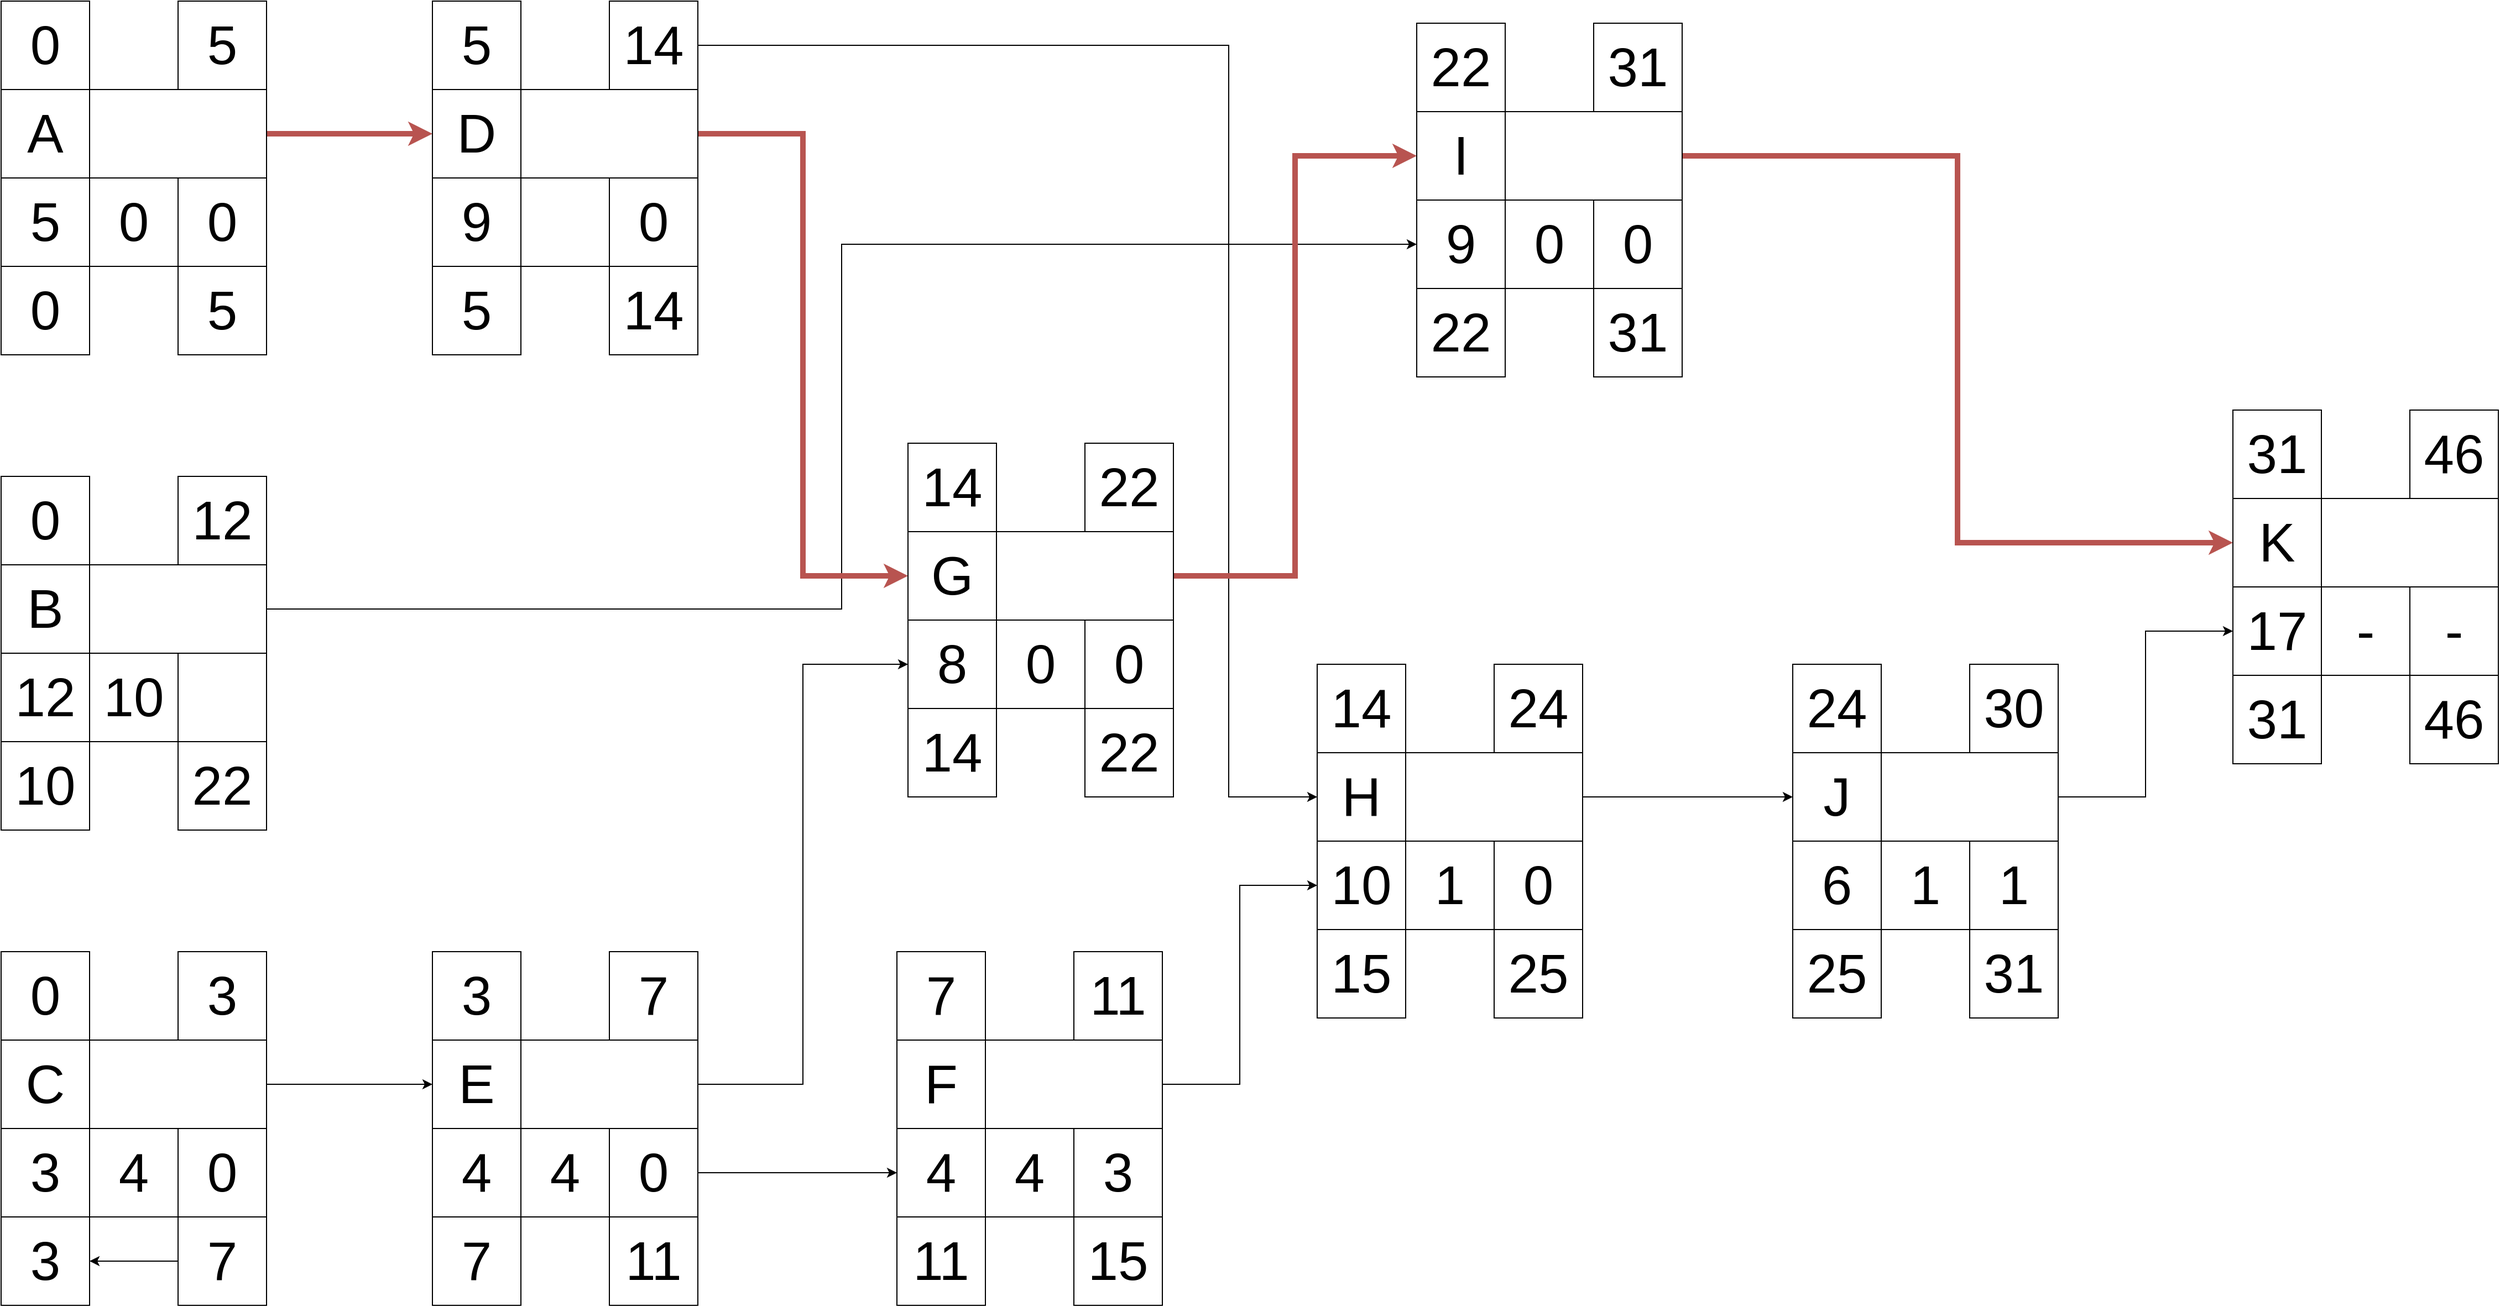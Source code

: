 <mxfile version="21.6.5" type="github">
  <diagram name="Seite-1" id="MTelYslC9tvMM5cR7A6c">
    <mxGraphModel dx="2868" dy="1884" grid="1" gridSize="10" guides="1" tooltips="1" connect="1" arrows="1" fold="1" page="1" pageScale="1" pageWidth="827" pageHeight="1169" math="0" shadow="0">
      <root>
        <mxCell id="0" />
        <mxCell id="1" parent="0" />
        <mxCell id="zAW8dGN2lJ-clcFLrGdg-1" value="5" style="whiteSpace=wrap;html=1;aspect=fixed;fontSize=49;" vertex="1" parent="1">
          <mxGeometry x="50" y="220" width="80" height="80" as="geometry" />
        </mxCell>
        <mxCell id="zAW8dGN2lJ-clcFLrGdg-2" value="0" style="whiteSpace=wrap;html=1;aspect=fixed;fontSize=49;" vertex="1" parent="1">
          <mxGeometry x="130" y="220" width="80" height="80" as="geometry" />
        </mxCell>
        <mxCell id="zAW8dGN2lJ-clcFLrGdg-3" value="0" style="whiteSpace=wrap;html=1;aspect=fixed;fontSize=49;" vertex="1" parent="1">
          <mxGeometry x="50" y="300" width="80" height="80" as="geometry" />
        </mxCell>
        <mxCell id="zAW8dGN2lJ-clcFLrGdg-4" value="0" style="whiteSpace=wrap;html=1;aspect=fixed;fontSize=49;" vertex="1" parent="1">
          <mxGeometry x="210" y="220" width="80" height="80" as="geometry" />
        </mxCell>
        <mxCell id="zAW8dGN2lJ-clcFLrGdg-5" value="5" style="whiteSpace=wrap;html=1;aspect=fixed;fontSize=49;" vertex="1" parent="1">
          <mxGeometry x="210" y="300" width="80" height="80" as="geometry" />
        </mxCell>
        <mxCell id="zAW8dGN2lJ-clcFLrGdg-100" style="edgeStyle=orthogonalEdgeStyle;rounded=0;orthogonalLoop=1;jettySize=auto;html=1;exitX=1;exitY=0.5;exitDx=0;exitDy=0;entryX=0;entryY=0.5;entryDx=0;entryDy=0;fillColor=#f8cecc;strokeColor=#b85450;strokeWidth=5;" edge="1" parent="1" source="zAW8dGN2lJ-clcFLrGdg-6" target="zAW8dGN2lJ-clcFLrGdg-34">
          <mxGeometry relative="1" as="geometry" />
        </mxCell>
        <mxCell id="zAW8dGN2lJ-clcFLrGdg-6" value="" style="whiteSpace=wrap;html=1;fontSize=49;" vertex="1" parent="1">
          <mxGeometry x="130" y="140" width="160" height="80" as="geometry" />
        </mxCell>
        <mxCell id="zAW8dGN2lJ-clcFLrGdg-7" value="A" style="whiteSpace=wrap;html=1;aspect=fixed;fontSize=49;" vertex="1" parent="1">
          <mxGeometry x="50" y="140" width="80" height="80" as="geometry" />
        </mxCell>
        <mxCell id="zAW8dGN2lJ-clcFLrGdg-8" value="0" style="whiteSpace=wrap;html=1;aspect=fixed;fontSize=49;" vertex="1" parent="1">
          <mxGeometry x="50" y="60" width="80" height="80" as="geometry" />
        </mxCell>
        <mxCell id="zAW8dGN2lJ-clcFLrGdg-9" value="5" style="whiteSpace=wrap;html=1;aspect=fixed;fontSize=49;" vertex="1" parent="1">
          <mxGeometry x="210" y="60" width="80" height="80" as="geometry" />
        </mxCell>
        <mxCell id="zAW8dGN2lJ-clcFLrGdg-10" value="12" style="whiteSpace=wrap;html=1;aspect=fixed;fontSize=49;" vertex="1" parent="1">
          <mxGeometry x="50" y="650" width="80" height="80" as="geometry" />
        </mxCell>
        <mxCell id="zAW8dGN2lJ-clcFLrGdg-11" value="10" style="whiteSpace=wrap;html=1;aspect=fixed;fontSize=49;" vertex="1" parent="1">
          <mxGeometry x="130" y="650" width="80" height="80" as="geometry" />
        </mxCell>
        <mxCell id="zAW8dGN2lJ-clcFLrGdg-12" value="10" style="whiteSpace=wrap;html=1;aspect=fixed;fontSize=49;" vertex="1" parent="1">
          <mxGeometry x="50" y="730" width="80" height="80" as="geometry" />
        </mxCell>
        <mxCell id="zAW8dGN2lJ-clcFLrGdg-13" value="" style="whiteSpace=wrap;html=1;aspect=fixed;fontSize=49;" vertex="1" parent="1">
          <mxGeometry x="210" y="650" width="80" height="80" as="geometry" />
        </mxCell>
        <mxCell id="zAW8dGN2lJ-clcFLrGdg-14" value="22" style="whiteSpace=wrap;html=1;aspect=fixed;fontSize=49;" vertex="1" parent="1">
          <mxGeometry x="210" y="730" width="80" height="80" as="geometry" />
        </mxCell>
        <mxCell id="zAW8dGN2lJ-clcFLrGdg-108" style="edgeStyle=orthogonalEdgeStyle;rounded=0;orthogonalLoop=1;jettySize=auto;html=1;exitX=1;exitY=0.5;exitDx=0;exitDy=0;entryX=0;entryY=0.5;entryDx=0;entryDy=0;" edge="1" parent="1" source="zAW8dGN2lJ-clcFLrGdg-15" target="zAW8dGN2lJ-clcFLrGdg-64">
          <mxGeometry relative="1" as="geometry" />
        </mxCell>
        <mxCell id="zAW8dGN2lJ-clcFLrGdg-15" value="" style="whiteSpace=wrap;html=1;fontSize=49;" vertex="1" parent="1">
          <mxGeometry x="130" y="570" width="160" height="80" as="geometry" />
        </mxCell>
        <mxCell id="zAW8dGN2lJ-clcFLrGdg-16" value="B" style="whiteSpace=wrap;html=1;aspect=fixed;fontSize=49;" vertex="1" parent="1">
          <mxGeometry x="50" y="570" width="80" height="80" as="geometry" />
        </mxCell>
        <mxCell id="zAW8dGN2lJ-clcFLrGdg-17" value="0" style="whiteSpace=wrap;html=1;aspect=fixed;fontSize=49;" vertex="1" parent="1">
          <mxGeometry x="50" y="490" width="80" height="80" as="geometry" />
        </mxCell>
        <mxCell id="zAW8dGN2lJ-clcFLrGdg-18" value="12" style="whiteSpace=wrap;html=1;aspect=fixed;fontSize=49;" vertex="1" parent="1">
          <mxGeometry x="210" y="490" width="80" height="80" as="geometry" />
        </mxCell>
        <mxCell id="zAW8dGN2lJ-clcFLrGdg-19" value="3" style="whiteSpace=wrap;html=1;aspect=fixed;fontSize=49;" vertex="1" parent="1">
          <mxGeometry x="50" y="1080" width="80" height="80" as="geometry" />
        </mxCell>
        <mxCell id="zAW8dGN2lJ-clcFLrGdg-20" value="4" style="whiteSpace=wrap;html=1;aspect=fixed;fontSize=49;" vertex="1" parent="1">
          <mxGeometry x="130" y="1080" width="80" height="80" as="geometry" />
        </mxCell>
        <mxCell id="zAW8dGN2lJ-clcFLrGdg-21" value="3" style="whiteSpace=wrap;html=1;aspect=fixed;fontSize=49;" vertex="1" parent="1">
          <mxGeometry x="50" y="1160" width="80" height="80" as="geometry" />
        </mxCell>
        <mxCell id="zAW8dGN2lJ-clcFLrGdg-22" value="0" style="whiteSpace=wrap;html=1;aspect=fixed;fontSize=49;" vertex="1" parent="1">
          <mxGeometry x="210" y="1080" width="80" height="80" as="geometry" />
        </mxCell>
        <mxCell id="zAW8dGN2lJ-clcFLrGdg-112" value="" style="edgeStyle=orthogonalEdgeStyle;rounded=0;orthogonalLoop=1;jettySize=auto;html=1;" edge="1" parent="1" source="zAW8dGN2lJ-clcFLrGdg-23" target="zAW8dGN2lJ-clcFLrGdg-21">
          <mxGeometry relative="1" as="geometry" />
        </mxCell>
        <mxCell id="zAW8dGN2lJ-clcFLrGdg-23" value="7" style="whiteSpace=wrap;html=1;aspect=fixed;fontSize=49;" vertex="1" parent="1">
          <mxGeometry x="210" y="1160" width="80" height="80" as="geometry" />
        </mxCell>
        <mxCell id="zAW8dGN2lJ-clcFLrGdg-101" style="edgeStyle=orthogonalEdgeStyle;rounded=0;orthogonalLoop=1;jettySize=auto;html=1;exitX=1;exitY=0.5;exitDx=0;exitDy=0;entryX=0;entryY=0.5;entryDx=0;entryDy=0;" edge="1" parent="1" source="zAW8dGN2lJ-clcFLrGdg-24" target="zAW8dGN2lJ-clcFLrGdg-43">
          <mxGeometry relative="1" as="geometry" />
        </mxCell>
        <mxCell id="zAW8dGN2lJ-clcFLrGdg-24" value="" style="whiteSpace=wrap;html=1;fontSize=49;" vertex="1" parent="1">
          <mxGeometry x="130" y="1000" width="160" height="80" as="geometry" />
        </mxCell>
        <mxCell id="zAW8dGN2lJ-clcFLrGdg-25" value="C" style="whiteSpace=wrap;html=1;aspect=fixed;fontSize=49;" vertex="1" parent="1">
          <mxGeometry x="50" y="1000" width="80" height="80" as="geometry" />
        </mxCell>
        <mxCell id="zAW8dGN2lJ-clcFLrGdg-26" value="0" style="whiteSpace=wrap;html=1;aspect=fixed;fontSize=49;" vertex="1" parent="1">
          <mxGeometry x="50" y="920" width="80" height="80" as="geometry" />
        </mxCell>
        <mxCell id="zAW8dGN2lJ-clcFLrGdg-27" value="3" style="whiteSpace=wrap;html=1;aspect=fixed;fontSize=49;" vertex="1" parent="1">
          <mxGeometry x="210" y="920" width="80" height="80" as="geometry" />
        </mxCell>
        <mxCell id="zAW8dGN2lJ-clcFLrGdg-28" value="9" style="whiteSpace=wrap;html=1;aspect=fixed;fontSize=49;" vertex="1" parent="1">
          <mxGeometry x="440" y="220" width="80" height="80" as="geometry" />
        </mxCell>
        <mxCell id="zAW8dGN2lJ-clcFLrGdg-29" value="" style="whiteSpace=wrap;html=1;aspect=fixed;fontSize=49;" vertex="1" parent="1">
          <mxGeometry x="520" y="220" width="80" height="80" as="geometry" />
        </mxCell>
        <mxCell id="zAW8dGN2lJ-clcFLrGdg-30" value="5" style="whiteSpace=wrap;html=1;aspect=fixed;fontSize=49;" vertex="1" parent="1">
          <mxGeometry x="440" y="300" width="80" height="80" as="geometry" />
        </mxCell>
        <mxCell id="zAW8dGN2lJ-clcFLrGdg-31" value="0" style="whiteSpace=wrap;html=1;aspect=fixed;fontSize=49;" vertex="1" parent="1">
          <mxGeometry x="600" y="220" width="80" height="80" as="geometry" />
        </mxCell>
        <mxCell id="zAW8dGN2lJ-clcFLrGdg-32" value="14" style="whiteSpace=wrap;html=1;aspect=fixed;fontSize=49;" vertex="1" parent="1">
          <mxGeometry x="600" y="300" width="80" height="80" as="geometry" />
        </mxCell>
        <mxCell id="zAW8dGN2lJ-clcFLrGdg-102" style="edgeStyle=orthogonalEdgeStyle;rounded=0;orthogonalLoop=1;jettySize=auto;html=1;exitX=1;exitY=0.5;exitDx=0;exitDy=0;entryX=0;entryY=0.5;entryDx=0;entryDy=0;fillColor=#f8cecc;strokeColor=#b85450;strokeWidth=5;" edge="1" parent="1" source="zAW8dGN2lJ-clcFLrGdg-33" target="zAW8dGN2lJ-clcFLrGdg-52">
          <mxGeometry relative="1" as="geometry" />
        </mxCell>
        <mxCell id="zAW8dGN2lJ-clcFLrGdg-33" value="" style="whiteSpace=wrap;html=1;fontSize=49;" vertex="1" parent="1">
          <mxGeometry x="520" y="140" width="160" height="80" as="geometry" />
        </mxCell>
        <mxCell id="zAW8dGN2lJ-clcFLrGdg-34" value="D" style="whiteSpace=wrap;html=1;aspect=fixed;fontSize=49;" vertex="1" parent="1">
          <mxGeometry x="440" y="140" width="80" height="80" as="geometry" />
        </mxCell>
        <mxCell id="zAW8dGN2lJ-clcFLrGdg-35" value="5" style="whiteSpace=wrap;html=1;aspect=fixed;fontSize=49;" vertex="1" parent="1">
          <mxGeometry x="440" y="60" width="80" height="80" as="geometry" />
        </mxCell>
        <mxCell id="zAW8dGN2lJ-clcFLrGdg-107" style="edgeStyle=orthogonalEdgeStyle;rounded=0;orthogonalLoop=1;jettySize=auto;html=1;exitX=1;exitY=0.5;exitDx=0;exitDy=0;entryX=0;entryY=0.5;entryDx=0;entryDy=0;" edge="1" parent="1" source="zAW8dGN2lJ-clcFLrGdg-36" target="zAW8dGN2lJ-clcFLrGdg-79">
          <mxGeometry relative="1" as="geometry">
            <Array as="points">
              <mxPoint x="1160" y="100" />
              <mxPoint x="1160" y="780" />
            </Array>
          </mxGeometry>
        </mxCell>
        <mxCell id="zAW8dGN2lJ-clcFLrGdg-36" value="14" style="whiteSpace=wrap;html=1;aspect=fixed;fontSize=49;" vertex="1" parent="1">
          <mxGeometry x="600" y="60" width="80" height="80" as="geometry" />
        </mxCell>
        <mxCell id="zAW8dGN2lJ-clcFLrGdg-37" value="4" style="whiteSpace=wrap;html=1;aspect=fixed;fontSize=49;" vertex="1" parent="1">
          <mxGeometry x="440" y="1080" width="80" height="80" as="geometry" />
        </mxCell>
        <mxCell id="zAW8dGN2lJ-clcFLrGdg-38" value="4" style="whiteSpace=wrap;html=1;aspect=fixed;fontSize=49;" vertex="1" parent="1">
          <mxGeometry x="520" y="1080" width="80" height="80" as="geometry" />
        </mxCell>
        <mxCell id="zAW8dGN2lJ-clcFLrGdg-39" value="7" style="whiteSpace=wrap;html=1;aspect=fixed;fontSize=49;" vertex="1" parent="1">
          <mxGeometry x="440" y="1160" width="80" height="80" as="geometry" />
        </mxCell>
        <mxCell id="zAW8dGN2lJ-clcFLrGdg-104" style="edgeStyle=orthogonalEdgeStyle;rounded=0;orthogonalLoop=1;jettySize=auto;html=1;exitX=1;exitY=0.5;exitDx=0;exitDy=0;entryX=0;entryY=0.5;entryDx=0;entryDy=0;" edge="1" parent="1" source="zAW8dGN2lJ-clcFLrGdg-40" target="zAW8dGN2lJ-clcFLrGdg-55">
          <mxGeometry relative="1" as="geometry" />
        </mxCell>
        <mxCell id="zAW8dGN2lJ-clcFLrGdg-40" value="0" style="whiteSpace=wrap;html=1;aspect=fixed;fontSize=49;" vertex="1" parent="1">
          <mxGeometry x="600" y="1080" width="80" height="80" as="geometry" />
        </mxCell>
        <mxCell id="zAW8dGN2lJ-clcFLrGdg-41" value="11" style="whiteSpace=wrap;html=1;aspect=fixed;fontSize=49;" vertex="1" parent="1">
          <mxGeometry x="600" y="1160" width="80" height="80" as="geometry" />
        </mxCell>
        <mxCell id="zAW8dGN2lJ-clcFLrGdg-103" style="edgeStyle=orthogonalEdgeStyle;rounded=0;orthogonalLoop=1;jettySize=auto;html=1;exitX=1;exitY=0.5;exitDx=0;exitDy=0;entryX=0;entryY=0.5;entryDx=0;entryDy=0;" edge="1" parent="1" source="zAW8dGN2lJ-clcFLrGdg-42" target="zAW8dGN2lJ-clcFLrGdg-46">
          <mxGeometry relative="1" as="geometry" />
        </mxCell>
        <mxCell id="zAW8dGN2lJ-clcFLrGdg-42" value="" style="whiteSpace=wrap;html=1;fontSize=49;" vertex="1" parent="1">
          <mxGeometry x="520" y="1000" width="160" height="80" as="geometry" />
        </mxCell>
        <mxCell id="zAW8dGN2lJ-clcFLrGdg-43" value="E " style="whiteSpace=wrap;html=1;aspect=fixed;fontSize=49;" vertex="1" parent="1">
          <mxGeometry x="440" y="1000" width="80" height="80" as="geometry" />
        </mxCell>
        <mxCell id="zAW8dGN2lJ-clcFLrGdg-44" value="3" style="whiteSpace=wrap;html=1;aspect=fixed;fontSize=49;" vertex="1" parent="1">
          <mxGeometry x="440" y="920" width="80" height="80" as="geometry" />
        </mxCell>
        <mxCell id="zAW8dGN2lJ-clcFLrGdg-45" value="7" style="whiteSpace=wrap;html=1;aspect=fixed;fontSize=49;" vertex="1" parent="1">
          <mxGeometry x="600" y="920" width="80" height="80" as="geometry" />
        </mxCell>
        <mxCell id="zAW8dGN2lJ-clcFLrGdg-46" value="8" style="whiteSpace=wrap;html=1;aspect=fixed;fontSize=49;" vertex="1" parent="1">
          <mxGeometry x="870" y="620" width="80" height="80" as="geometry" />
        </mxCell>
        <mxCell id="zAW8dGN2lJ-clcFLrGdg-47" value="0" style="whiteSpace=wrap;html=1;aspect=fixed;fontSize=49;" vertex="1" parent="1">
          <mxGeometry x="950" y="620" width="80" height="80" as="geometry" />
        </mxCell>
        <mxCell id="zAW8dGN2lJ-clcFLrGdg-48" value="14" style="whiteSpace=wrap;html=1;aspect=fixed;fontSize=49;" vertex="1" parent="1">
          <mxGeometry x="870" y="700" width="80" height="80" as="geometry" />
        </mxCell>
        <mxCell id="zAW8dGN2lJ-clcFLrGdg-49" value="0" style="whiteSpace=wrap;html=1;aspect=fixed;fontSize=49;" vertex="1" parent="1">
          <mxGeometry x="1030" y="620" width="80" height="80" as="geometry" />
        </mxCell>
        <mxCell id="zAW8dGN2lJ-clcFLrGdg-50" value="22" style="whiteSpace=wrap;html=1;aspect=fixed;fontSize=49;" vertex="1" parent="1">
          <mxGeometry x="1030" y="700" width="80" height="80" as="geometry" />
        </mxCell>
        <mxCell id="zAW8dGN2lJ-clcFLrGdg-106" style="edgeStyle=orthogonalEdgeStyle;rounded=0;orthogonalLoop=1;jettySize=auto;html=1;exitX=1;exitY=0.5;exitDx=0;exitDy=0;entryX=0;entryY=0.5;entryDx=0;entryDy=0;fillColor=#f8cecc;strokeColor=#b85450;strokeWidth=5;" edge="1" parent="1" source="zAW8dGN2lJ-clcFLrGdg-51" target="zAW8dGN2lJ-clcFLrGdg-70">
          <mxGeometry relative="1" as="geometry" />
        </mxCell>
        <mxCell id="zAW8dGN2lJ-clcFLrGdg-51" value="" style="whiteSpace=wrap;html=1;fontSize=49;" vertex="1" parent="1">
          <mxGeometry x="950" y="540" width="160" height="80" as="geometry" />
        </mxCell>
        <mxCell id="zAW8dGN2lJ-clcFLrGdg-52" value="G" style="whiteSpace=wrap;html=1;aspect=fixed;fontSize=49;" vertex="1" parent="1">
          <mxGeometry x="870" y="540" width="80" height="80" as="geometry" />
        </mxCell>
        <mxCell id="zAW8dGN2lJ-clcFLrGdg-53" value="14" style="whiteSpace=wrap;html=1;aspect=fixed;fontSize=49;" vertex="1" parent="1">
          <mxGeometry x="870" y="460" width="80" height="80" as="geometry" />
        </mxCell>
        <mxCell id="zAW8dGN2lJ-clcFLrGdg-54" value="22" style="whiteSpace=wrap;html=1;aspect=fixed;fontSize=49;" vertex="1" parent="1">
          <mxGeometry x="1030" y="460" width="80" height="80" as="geometry" />
        </mxCell>
        <mxCell id="zAW8dGN2lJ-clcFLrGdg-55" value="4" style="whiteSpace=wrap;html=1;aspect=fixed;fontSize=49;" vertex="1" parent="1">
          <mxGeometry x="860" y="1080" width="80" height="80" as="geometry" />
        </mxCell>
        <mxCell id="zAW8dGN2lJ-clcFLrGdg-56" value="4" style="whiteSpace=wrap;html=1;aspect=fixed;fontSize=49;" vertex="1" parent="1">
          <mxGeometry x="940" y="1080" width="80" height="80" as="geometry" />
        </mxCell>
        <mxCell id="zAW8dGN2lJ-clcFLrGdg-57" value="11" style="whiteSpace=wrap;html=1;aspect=fixed;fontSize=49;" vertex="1" parent="1">
          <mxGeometry x="860" y="1160" width="80" height="80" as="geometry" />
        </mxCell>
        <mxCell id="zAW8dGN2lJ-clcFLrGdg-58" value="3" style="whiteSpace=wrap;html=1;aspect=fixed;fontSize=49;" vertex="1" parent="1">
          <mxGeometry x="1020" y="1080" width="80" height="80" as="geometry" />
        </mxCell>
        <mxCell id="zAW8dGN2lJ-clcFLrGdg-59" value="15" style="whiteSpace=wrap;html=1;aspect=fixed;fontSize=49;" vertex="1" parent="1">
          <mxGeometry x="1020" y="1160" width="80" height="80" as="geometry" />
        </mxCell>
        <mxCell id="zAW8dGN2lJ-clcFLrGdg-105" style="edgeStyle=orthogonalEdgeStyle;rounded=0;orthogonalLoop=1;jettySize=auto;html=1;exitX=1;exitY=0.5;exitDx=0;exitDy=0;entryX=0;entryY=0.5;entryDx=0;entryDy=0;" edge="1" parent="1" source="zAW8dGN2lJ-clcFLrGdg-60" target="zAW8dGN2lJ-clcFLrGdg-73">
          <mxGeometry relative="1" as="geometry" />
        </mxCell>
        <mxCell id="zAW8dGN2lJ-clcFLrGdg-60" value="" style="whiteSpace=wrap;html=1;fontSize=49;" vertex="1" parent="1">
          <mxGeometry x="940" y="1000" width="160" height="80" as="geometry" />
        </mxCell>
        <mxCell id="zAW8dGN2lJ-clcFLrGdg-61" value="F" style="whiteSpace=wrap;html=1;aspect=fixed;fontSize=49;" vertex="1" parent="1">
          <mxGeometry x="860" y="1000" width="80" height="80" as="geometry" />
        </mxCell>
        <mxCell id="zAW8dGN2lJ-clcFLrGdg-62" value="7" style="whiteSpace=wrap;html=1;aspect=fixed;fontSize=49;" vertex="1" parent="1">
          <mxGeometry x="860" y="920" width="80" height="80" as="geometry" />
        </mxCell>
        <mxCell id="zAW8dGN2lJ-clcFLrGdg-63" value="11" style="whiteSpace=wrap;html=1;aspect=fixed;fontSize=49;" vertex="1" parent="1">
          <mxGeometry x="1020" y="920" width="80" height="80" as="geometry" />
        </mxCell>
        <mxCell id="zAW8dGN2lJ-clcFLrGdg-64" value="9" style="whiteSpace=wrap;html=1;aspect=fixed;fontSize=49;" vertex="1" parent="1">
          <mxGeometry x="1330" y="240" width="80" height="80" as="geometry" />
        </mxCell>
        <mxCell id="zAW8dGN2lJ-clcFLrGdg-65" value="0" style="whiteSpace=wrap;html=1;aspect=fixed;fontSize=49;" vertex="1" parent="1">
          <mxGeometry x="1410" y="240" width="80" height="80" as="geometry" />
        </mxCell>
        <mxCell id="zAW8dGN2lJ-clcFLrGdg-66" value="22" style="whiteSpace=wrap;html=1;aspect=fixed;fontSize=49;" vertex="1" parent="1">
          <mxGeometry x="1330" y="320" width="80" height="80" as="geometry" />
        </mxCell>
        <mxCell id="zAW8dGN2lJ-clcFLrGdg-67" value="0" style="whiteSpace=wrap;html=1;aspect=fixed;fontSize=49;" vertex="1" parent="1">
          <mxGeometry x="1490" y="240" width="80" height="80" as="geometry" />
        </mxCell>
        <mxCell id="zAW8dGN2lJ-clcFLrGdg-68" value="31" style="whiteSpace=wrap;html=1;aspect=fixed;fontSize=49;" vertex="1" parent="1">
          <mxGeometry x="1490" y="320" width="80" height="80" as="geometry" />
        </mxCell>
        <mxCell id="zAW8dGN2lJ-clcFLrGdg-110" style="edgeStyle=orthogonalEdgeStyle;rounded=0;orthogonalLoop=1;jettySize=auto;html=1;exitX=1;exitY=0.5;exitDx=0;exitDy=0;entryX=0;entryY=0.5;entryDx=0;entryDy=0;fillColor=#f8cecc;strokeColor=#b85450;strokeWidth=5;" edge="1" parent="1" source="zAW8dGN2lJ-clcFLrGdg-69" target="zAW8dGN2lJ-clcFLrGdg-97">
          <mxGeometry relative="1" as="geometry" />
        </mxCell>
        <mxCell id="zAW8dGN2lJ-clcFLrGdg-69" value="" style="whiteSpace=wrap;html=1;fontSize=49;" vertex="1" parent="1">
          <mxGeometry x="1410" y="160" width="160" height="80" as="geometry" />
        </mxCell>
        <mxCell id="zAW8dGN2lJ-clcFLrGdg-70" value="I" style="whiteSpace=wrap;html=1;aspect=fixed;fontSize=49;" vertex="1" parent="1">
          <mxGeometry x="1330" y="160" width="80" height="80" as="geometry" />
        </mxCell>
        <mxCell id="zAW8dGN2lJ-clcFLrGdg-71" value="22" style="whiteSpace=wrap;html=1;aspect=fixed;fontSize=49;" vertex="1" parent="1">
          <mxGeometry x="1330" y="80" width="80" height="80" as="geometry" />
        </mxCell>
        <mxCell id="zAW8dGN2lJ-clcFLrGdg-72" value="31" style="whiteSpace=wrap;html=1;aspect=fixed;fontSize=49;" vertex="1" parent="1">
          <mxGeometry x="1490" y="80" width="80" height="80" as="geometry" />
        </mxCell>
        <mxCell id="zAW8dGN2lJ-clcFLrGdg-73" value="10" style="whiteSpace=wrap;html=1;aspect=fixed;fontSize=49;" vertex="1" parent="1">
          <mxGeometry x="1240" y="820" width="80" height="80" as="geometry" />
        </mxCell>
        <mxCell id="zAW8dGN2lJ-clcFLrGdg-74" value="1" style="whiteSpace=wrap;html=1;aspect=fixed;fontSize=49;" vertex="1" parent="1">
          <mxGeometry x="1320" y="820" width="80" height="80" as="geometry" />
        </mxCell>
        <mxCell id="zAW8dGN2lJ-clcFLrGdg-75" value="15" style="whiteSpace=wrap;html=1;aspect=fixed;fontSize=49;" vertex="1" parent="1">
          <mxGeometry x="1240" y="900" width="80" height="80" as="geometry" />
        </mxCell>
        <mxCell id="zAW8dGN2lJ-clcFLrGdg-76" value="0" style="whiteSpace=wrap;html=1;aspect=fixed;fontSize=49;" vertex="1" parent="1">
          <mxGeometry x="1400" y="820" width="80" height="80" as="geometry" />
        </mxCell>
        <mxCell id="zAW8dGN2lJ-clcFLrGdg-77" value="25" style="whiteSpace=wrap;html=1;aspect=fixed;fontSize=49;" vertex="1" parent="1">
          <mxGeometry x="1400" y="900" width="80" height="80" as="geometry" />
        </mxCell>
        <mxCell id="zAW8dGN2lJ-clcFLrGdg-109" style="edgeStyle=orthogonalEdgeStyle;rounded=0;orthogonalLoop=1;jettySize=auto;html=1;exitX=1;exitY=0.5;exitDx=0;exitDy=0;entryX=0;entryY=0.5;entryDx=0;entryDy=0;" edge="1" parent="1" source="zAW8dGN2lJ-clcFLrGdg-78" target="zAW8dGN2lJ-clcFLrGdg-88">
          <mxGeometry relative="1" as="geometry" />
        </mxCell>
        <mxCell id="zAW8dGN2lJ-clcFLrGdg-78" value="" style="whiteSpace=wrap;html=1;fontSize=49;" vertex="1" parent="1">
          <mxGeometry x="1320" y="740" width="160" height="80" as="geometry" />
        </mxCell>
        <mxCell id="zAW8dGN2lJ-clcFLrGdg-79" value="H" style="whiteSpace=wrap;html=1;aspect=fixed;fontSize=49;" vertex="1" parent="1">
          <mxGeometry x="1240" y="740" width="80" height="80" as="geometry" />
        </mxCell>
        <mxCell id="zAW8dGN2lJ-clcFLrGdg-80" value="14" style="whiteSpace=wrap;html=1;aspect=fixed;fontSize=49;" vertex="1" parent="1">
          <mxGeometry x="1240" y="660" width="80" height="80" as="geometry" />
        </mxCell>
        <mxCell id="zAW8dGN2lJ-clcFLrGdg-81" value="24" style="whiteSpace=wrap;html=1;aspect=fixed;fontSize=49;" vertex="1" parent="1">
          <mxGeometry x="1400" y="660" width="80" height="80" as="geometry" />
        </mxCell>
        <mxCell id="zAW8dGN2lJ-clcFLrGdg-82" value="6" style="whiteSpace=wrap;html=1;aspect=fixed;fontSize=49;" vertex="1" parent="1">
          <mxGeometry x="1670" y="820" width="80" height="80" as="geometry" />
        </mxCell>
        <mxCell id="zAW8dGN2lJ-clcFLrGdg-83" value="1" style="whiteSpace=wrap;html=1;aspect=fixed;fontSize=49;" vertex="1" parent="1">
          <mxGeometry x="1750" y="820" width="80" height="80" as="geometry" />
        </mxCell>
        <mxCell id="zAW8dGN2lJ-clcFLrGdg-84" value="25" style="whiteSpace=wrap;html=1;aspect=fixed;fontSize=49;" vertex="1" parent="1">
          <mxGeometry x="1670" y="900" width="80" height="80" as="geometry" />
        </mxCell>
        <mxCell id="zAW8dGN2lJ-clcFLrGdg-85" value="1" style="whiteSpace=wrap;html=1;aspect=fixed;fontSize=49;" vertex="1" parent="1">
          <mxGeometry x="1830" y="820" width="80" height="80" as="geometry" />
        </mxCell>
        <mxCell id="zAW8dGN2lJ-clcFLrGdg-86" value="31" style="whiteSpace=wrap;html=1;aspect=fixed;fontSize=49;" vertex="1" parent="1">
          <mxGeometry x="1830" y="900" width="80" height="80" as="geometry" />
        </mxCell>
        <mxCell id="zAW8dGN2lJ-clcFLrGdg-111" style="edgeStyle=orthogonalEdgeStyle;rounded=0;orthogonalLoop=1;jettySize=auto;html=1;exitX=1;exitY=0.5;exitDx=0;exitDy=0;entryX=0;entryY=0.5;entryDx=0;entryDy=0;" edge="1" parent="1" source="zAW8dGN2lJ-clcFLrGdg-87" target="zAW8dGN2lJ-clcFLrGdg-91">
          <mxGeometry relative="1" as="geometry" />
        </mxCell>
        <mxCell id="zAW8dGN2lJ-clcFLrGdg-87" value="" style="whiteSpace=wrap;html=1;fontSize=49;" vertex="1" parent="1">
          <mxGeometry x="1750" y="740" width="160" height="80" as="geometry" />
        </mxCell>
        <mxCell id="zAW8dGN2lJ-clcFLrGdg-88" value="J" style="whiteSpace=wrap;html=1;aspect=fixed;fontSize=49;" vertex="1" parent="1">
          <mxGeometry x="1670" y="740" width="80" height="80" as="geometry" />
        </mxCell>
        <mxCell id="zAW8dGN2lJ-clcFLrGdg-89" value="24" style="whiteSpace=wrap;html=1;aspect=fixed;fontSize=49;" vertex="1" parent="1">
          <mxGeometry x="1670" y="660" width="80" height="80" as="geometry" />
        </mxCell>
        <mxCell id="zAW8dGN2lJ-clcFLrGdg-90" value="30" style="whiteSpace=wrap;html=1;aspect=fixed;fontSize=49;" vertex="1" parent="1">
          <mxGeometry x="1830" y="660" width="80" height="80" as="geometry" />
        </mxCell>
        <mxCell id="zAW8dGN2lJ-clcFLrGdg-91" value="&lt;div&gt;17&lt;/div&gt;" style="whiteSpace=wrap;html=1;aspect=fixed;fontSize=49;" vertex="1" parent="1">
          <mxGeometry x="2068" y="590" width="80" height="80" as="geometry" />
        </mxCell>
        <mxCell id="zAW8dGN2lJ-clcFLrGdg-92" value="-" style="whiteSpace=wrap;html=1;aspect=fixed;fontSize=49;" vertex="1" parent="1">
          <mxGeometry x="2148" y="590" width="80" height="80" as="geometry" />
        </mxCell>
        <mxCell id="zAW8dGN2lJ-clcFLrGdg-93" value="31" style="whiteSpace=wrap;html=1;aspect=fixed;fontSize=49;" vertex="1" parent="1">
          <mxGeometry x="2068" y="670" width="80" height="80" as="geometry" />
        </mxCell>
        <mxCell id="zAW8dGN2lJ-clcFLrGdg-94" value="-" style="whiteSpace=wrap;html=1;aspect=fixed;fontSize=49;" vertex="1" parent="1">
          <mxGeometry x="2228" y="590" width="80" height="80" as="geometry" />
        </mxCell>
        <mxCell id="zAW8dGN2lJ-clcFLrGdg-95" value="46" style="whiteSpace=wrap;html=1;aspect=fixed;fontSize=49;" vertex="1" parent="1">
          <mxGeometry x="2228" y="670" width="80" height="80" as="geometry" />
        </mxCell>
        <mxCell id="zAW8dGN2lJ-clcFLrGdg-96" value="" style="whiteSpace=wrap;html=1;fontSize=49;" vertex="1" parent="1">
          <mxGeometry x="2148" y="510" width="160" height="80" as="geometry" />
        </mxCell>
        <mxCell id="zAW8dGN2lJ-clcFLrGdg-97" value="K" style="whiteSpace=wrap;html=1;aspect=fixed;fontSize=49;" vertex="1" parent="1">
          <mxGeometry x="2068" y="510" width="80" height="80" as="geometry" />
        </mxCell>
        <mxCell id="zAW8dGN2lJ-clcFLrGdg-98" value="31" style="whiteSpace=wrap;html=1;aspect=fixed;fontSize=49;" vertex="1" parent="1">
          <mxGeometry x="2068" y="430" width="80" height="80" as="geometry" />
        </mxCell>
        <mxCell id="zAW8dGN2lJ-clcFLrGdg-99" value="46" style="whiteSpace=wrap;html=1;aspect=fixed;fontSize=49;" vertex="1" parent="1">
          <mxGeometry x="2228" y="430" width="80" height="80" as="geometry" />
        </mxCell>
      </root>
    </mxGraphModel>
  </diagram>
</mxfile>
